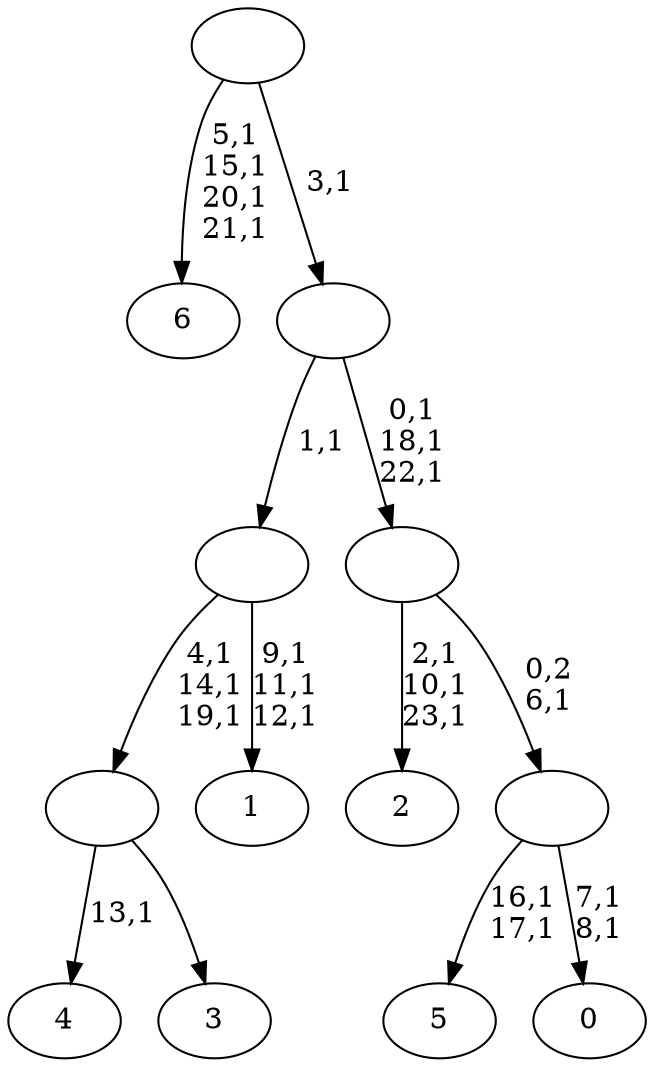 digraph T {
	31 [label="6"]
	26 [label="5"]
	23 [label="4"]
	21 [label="3"]
	20 [label=""]
	17 [label="2"]
	13 [label="1"]
	9 [label=""]
	8 [label="0"]
	5 [label=""]
	4 [label=""]
	1 [label=""]
	0 [label=""]
	20 -> 23 [label="13,1"]
	20 -> 21 [label=""]
	9 -> 13 [label="9,1\n11,1\n12,1"]
	9 -> 20 [label="4,1\n14,1\n19,1"]
	5 -> 8 [label="7,1\n8,1"]
	5 -> 26 [label="16,1\n17,1"]
	4 -> 17 [label="2,1\n10,1\n23,1"]
	4 -> 5 [label="0,2\n6,1"]
	1 -> 4 [label="0,1\n18,1\n22,1"]
	1 -> 9 [label="1,1"]
	0 -> 31 [label="5,1\n15,1\n20,1\n21,1"]
	0 -> 1 [label="3,1"]
}
